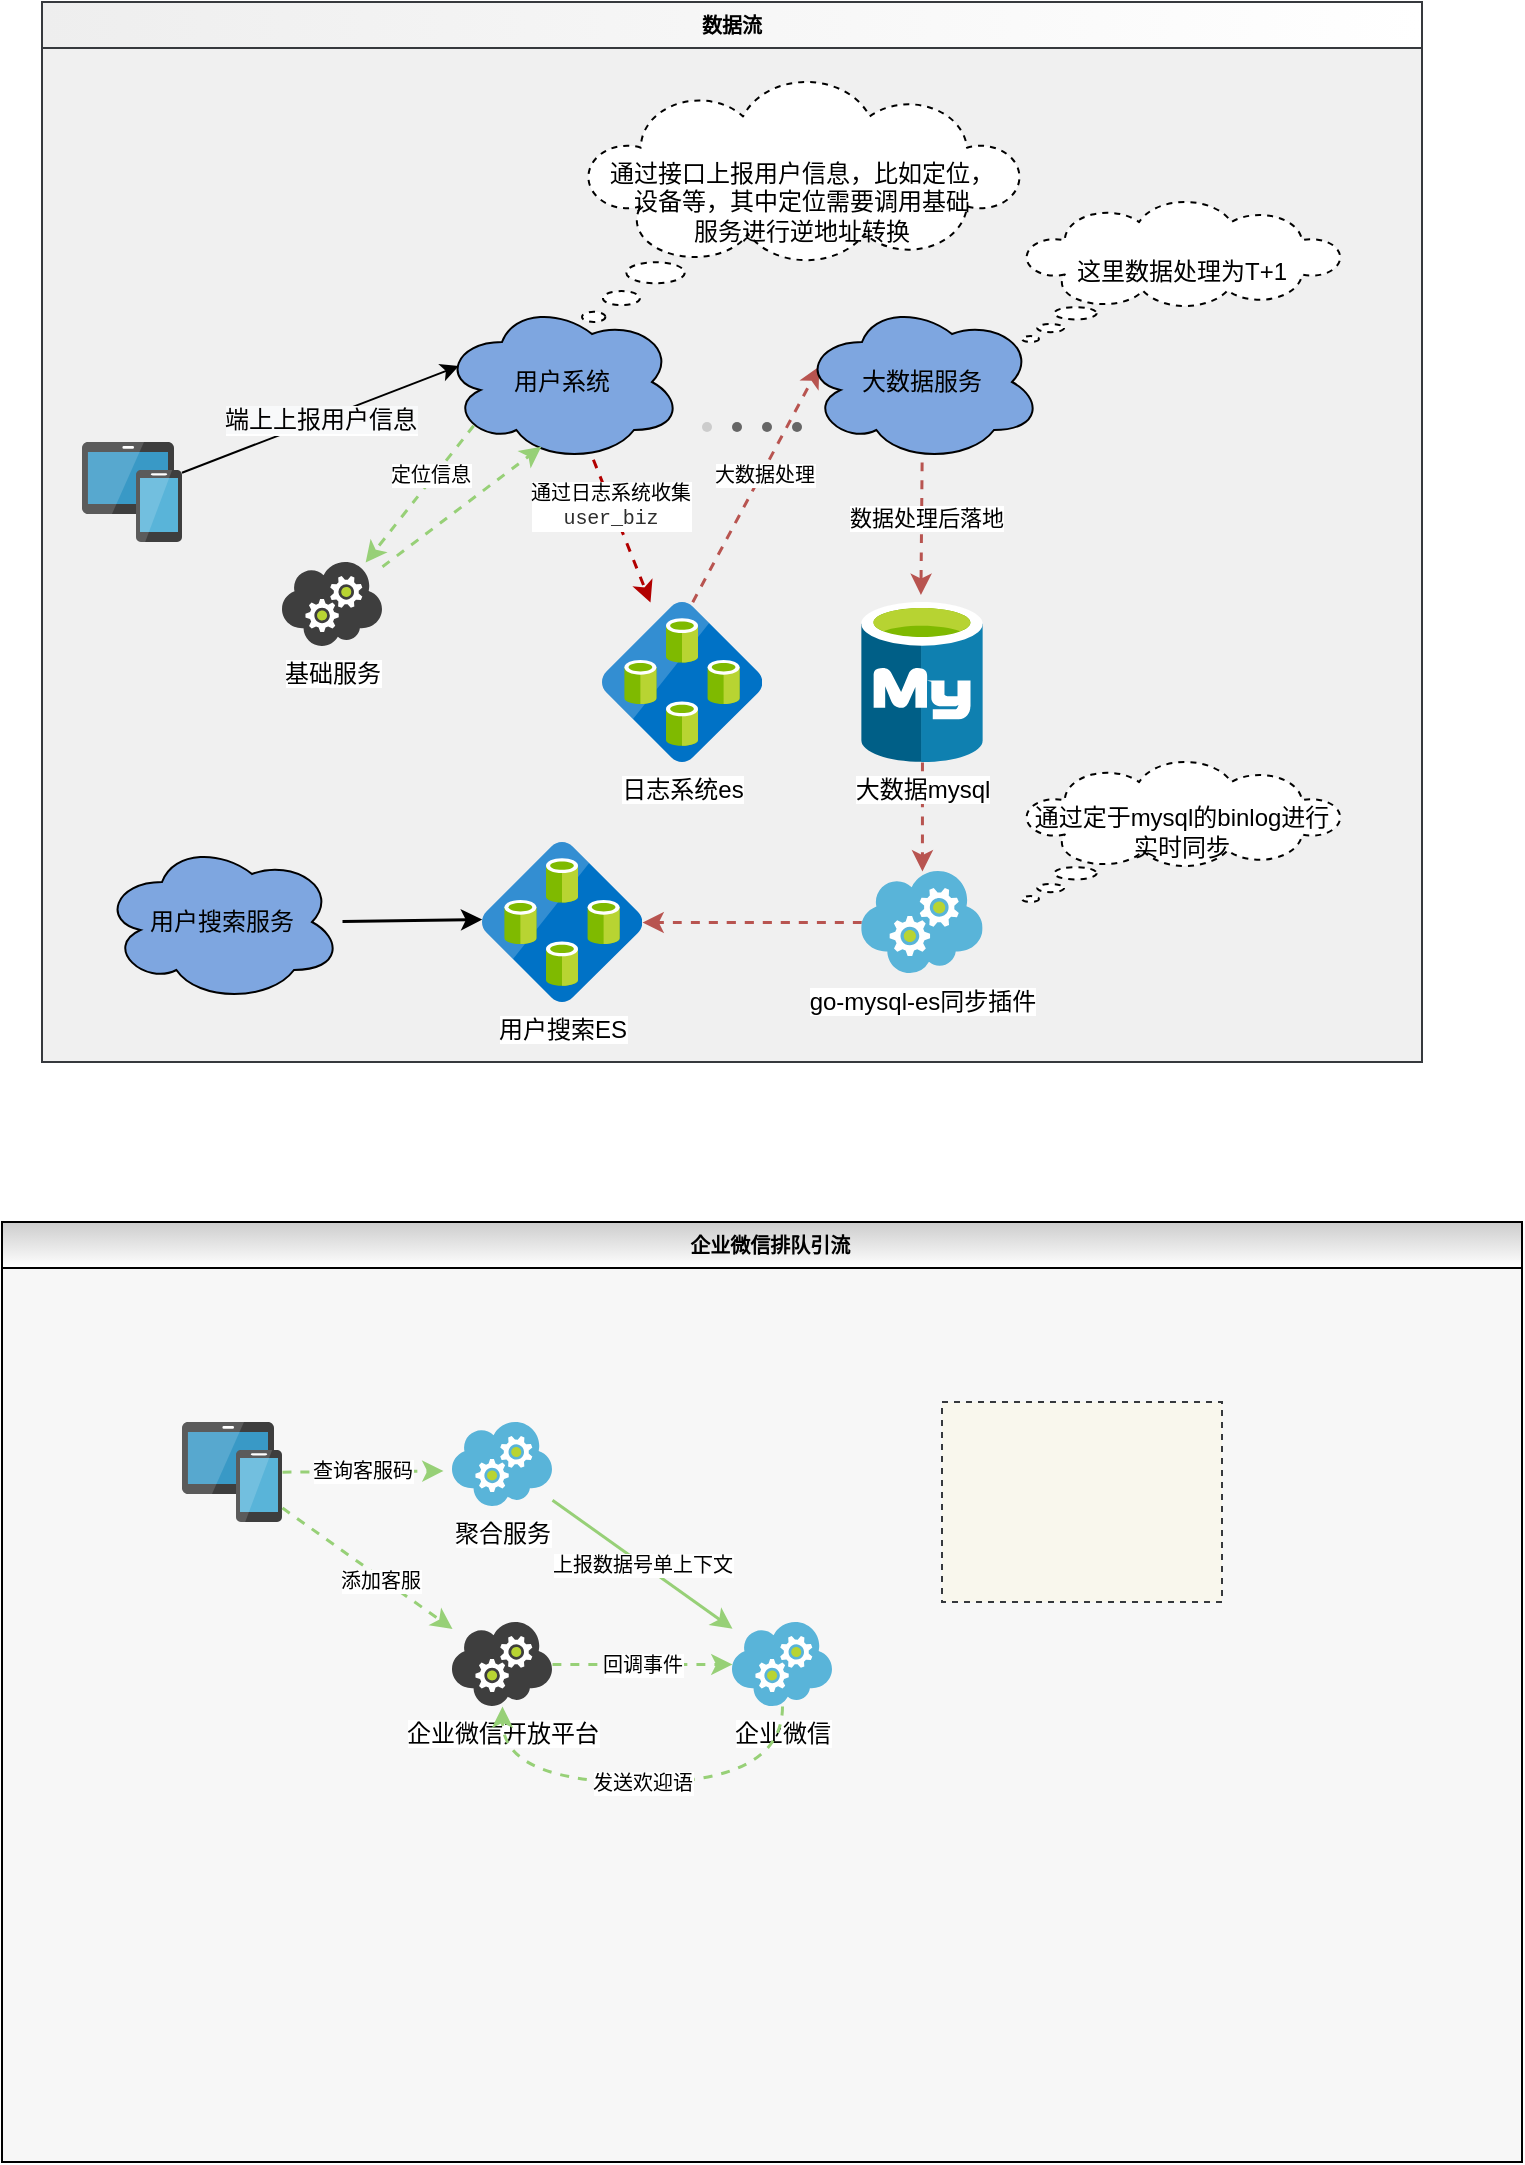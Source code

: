 <mxfile version="19.0.3" type="device"><diagram id="5ELRszYO8C1h0JJzNTCh" name="第 1 页"><mxGraphModel dx="791" dy="591" grid="1" gridSize="10" guides="1" tooltips="1" connect="1" arrows="1" fold="1" page="1" pageScale="1" pageWidth="3300" pageHeight="4681" background="none" math="0" shadow="0"><root><mxCell id="0"/><mxCell id="1" parent="0"/><mxCell id="WSn1wI4g_E6U5KO4R4vN-63" value="数据流" style="swimlane;fontSize=10;fillColor=#eeeeee;swimlaneFillColor=#F0F0F0;strokeColor=#36393d;gradientColor=#ffffff;gradientDirection=east;rounded=0;" vertex="1" parent="1"><mxGeometry x="160" y="160" width="690" height="530" as="geometry"><mxRectangle x="160" y="160" width="80" height="23" as="alternateBounds"/></mxGeometry></mxCell><mxCell id="WSn1wI4g_E6U5KO4R4vN-22" style="edgeStyle=none;orthogonalLoop=1;jettySize=auto;html=1;strokeWidth=1.5;fontSize=8;rounded=0;noJump=0;fillColor=#e51400;strokeColor=#B20000;dashed=1;curved=1;" edge="1" parent="1" source="WSn1wI4g_E6U5KO4R4vN-1" target="WSn1wI4g_E6U5KO4R4vN-31"><mxGeometry relative="1" as="geometry"><mxPoint x="420" y="450" as="targetPoint"/></mxGeometry></mxCell><mxCell id="WSn1wI4g_E6U5KO4R4vN-23" value="通过日志系统收集&lt;br style=&quot;font-size: 10px;&quot;&gt;&lt;span style=&quot;color: rgb(45, 45, 45); font-family: &amp;quot;Roboto Mono&amp;quot;, Consolas, Menlo, Courier, monospace; font-size: 10px; letter-spacing: -0.07px; text-align: start;&quot;&gt;user_biz&lt;/span&gt;" style="edgeLabel;html=1;align=center;verticalAlign=middle;resizable=0;points=[];fontSize=10;rounded=0;" vertex="1" connectable="0" parent="WSn1wI4g_E6U5KO4R4vN-22"><mxGeometry x="-0.35" y="-1" relative="1" as="geometry"><mxPoint as="offset"/></mxGeometry></mxCell><mxCell id="WSn1wI4g_E6U5KO4R4vN-50" style="edgeStyle=none;rounded=0;orthogonalLoop=1;jettySize=auto;html=1;exitX=0.13;exitY=0.77;exitDx=0;exitDy=0;exitPerimeter=0;shadow=0;fontSize=10;startFill=1;endFill=1;strokeColor=#97D077;strokeWidth=1.5;dashed=1;curved=1;" edge="1" parent="1" source="WSn1wI4g_E6U5KO4R4vN-1" target="WSn1wI4g_E6U5KO4R4vN-49"><mxGeometry relative="1" as="geometry"/></mxCell><mxCell id="WSn1wI4g_E6U5KO4R4vN-52" value="定位信息" style="edgeLabel;html=1;align=center;verticalAlign=middle;resizable=0;points=[];fontSize=10;rounded=0;" vertex="1" connectable="0" parent="WSn1wI4g_E6U5KO4R4vN-50"><mxGeometry x="-0.251" y="-2" relative="1" as="geometry"><mxPoint as="offset"/></mxGeometry></mxCell><mxCell id="WSn1wI4g_E6U5KO4R4vN-1" value="用户系统" style="ellipse;shape=cloud;whiteSpace=wrap;html=1;fillColor=#7EA6E0;rounded=0;" vertex="1" parent="1"><mxGeometry x="360" y="310" width="120" height="80" as="geometry"/></mxCell><mxCell id="WSn1wI4g_E6U5KO4R4vN-15" value="&lt;span style=&quot;font-size: 12px; background-color: rgb(248, 249, 250);&quot;&gt;端上上报用户信息&lt;/span&gt;" style="rounded=0;orthogonalLoop=1;jettySize=auto;html=1;entryX=0.07;entryY=0.4;entryDx=0;entryDy=0;entryPerimeter=0;startFill=1;endFill=1;curved=1;" edge="1" parent="1" source="WSn1wI4g_E6U5KO4R4vN-7" target="WSn1wI4g_E6U5KO4R4vN-1"><mxGeometry relative="1" as="geometry"/></mxCell><mxCell id="WSn1wI4g_E6U5KO4R4vN-7" value="" style="aspect=fixed;html=1;points=[];align=center;image;fontSize=12;image=img/lib/mscae/Devices_Groups.svg;fillColor=#CCCCCC;rounded=0;" vertex="1" parent="1"><mxGeometry x="180" y="380" width="50" height="50" as="geometry"/></mxCell><mxCell id="WSn1wI4g_E6U5KO4R4vN-25" style="edgeStyle=none;rounded=0;orthogonalLoop=1;jettySize=auto;html=1;entryX=0.07;entryY=0.4;entryDx=0;entryDy=0;entryPerimeter=0;fillColor=#f8cecc;strokeColor=#b85450;dashed=1;strokeWidth=1.5;exitX=0.564;exitY=-0.002;exitDx=0;exitDy=0;exitPerimeter=0;curved=1;" edge="1" parent="1" source="WSn1wI4g_E6U5KO4R4vN-31" target="WSn1wI4g_E6U5KO4R4vN-24"><mxGeometry relative="1" as="geometry"><mxPoint x="450" y="455.421" as="sourcePoint"/></mxGeometry></mxCell><mxCell id="WSn1wI4g_E6U5KO4R4vN-26" value="大数据处理" style="edgeLabel;html=1;align=center;verticalAlign=middle;resizable=0;points=[];fontSize=10;rounded=0;" vertex="1" connectable="0" parent="WSn1wI4g_E6U5KO4R4vN-25"><mxGeometry x="0.089" y="-1" relative="1" as="geometry"><mxPoint as="offset"/></mxGeometry></mxCell><mxCell id="WSn1wI4g_E6U5KO4R4vN-28" style="edgeStyle=none;rounded=0;orthogonalLoop=1;jettySize=auto;html=1;entryX=0.487;entryY=-0.047;entryDx=0;entryDy=0;entryPerimeter=0;strokeColor=#b85450;fillColor=#f8cecc;dashed=1;strokeWidth=1.5;curved=1;" edge="1" parent="1" source="WSn1wI4g_E6U5KO4R4vN-24" target="WSn1wI4g_E6U5KO4R4vN-30"><mxGeometry relative="1" as="geometry"><mxPoint x="600" y="450" as="targetPoint"/></mxGeometry></mxCell><mxCell id="WSn1wI4g_E6U5KO4R4vN-29" value="数据处理后落地" style="edgeLabel;html=1;align=center;verticalAlign=middle;resizable=0;points=[];rounded=0;" vertex="1" connectable="0" parent="WSn1wI4g_E6U5KO4R4vN-28"><mxGeometry x="-0.167" y="2" relative="1" as="geometry"><mxPoint as="offset"/></mxGeometry></mxCell><mxCell id="WSn1wI4g_E6U5KO4R4vN-24" value="大数据服务" style="ellipse;shape=cloud;whiteSpace=wrap;html=1;fillColor=#7EA6E0;rounded=0;" vertex="1" parent="1"><mxGeometry x="540" y="310" width="120" height="80" as="geometry"/></mxCell><mxCell id="WSn1wI4g_E6U5KO4R4vN-36" style="edgeStyle=none;rounded=0;orthogonalLoop=1;jettySize=auto;html=1;strokeColor=#b85450;fillColor=#f8cecc;dashed=1;strokeWidth=1.5;curved=1;" edge="1" parent="1" source="WSn1wI4g_E6U5KO4R4vN-30" target="WSn1wI4g_E6U5KO4R4vN-35"><mxGeometry relative="1" as="geometry"/></mxCell><mxCell id="WSn1wI4g_E6U5KO4R4vN-30" value="大数据mysql" style="aspect=fixed;html=1;points=[];align=center;image;fontSize=12;image=img/lib/mscae/Azure_Database_for_MySQL_servers.svg;fillColor=#CCCCCC;rounded=0;" vertex="1" parent="1"><mxGeometry x="569.6" y="460" width="60.8" height="80" as="geometry"/></mxCell><mxCell id="WSn1wI4g_E6U5KO4R4vN-31" value="日志系统es" style="aspect=fixed;html=1;points=[];align=center;image;fontSize=12;image=img/lib/mscae/Elastic_Database_Pools.svg;fillColor=#CCCCCC;rounded=0;" vertex="1" parent="1"><mxGeometry x="440" y="460" width="80" height="80" as="geometry"/></mxCell><mxCell id="WSn1wI4g_E6U5KO4R4vN-34" value="用户搜索ES" style="aspect=fixed;html=1;points=[];align=center;image;fontSize=12;image=img/lib/mscae/Elastic_Database_Pools.svg;fillColor=#CCCCCC;rounded=0;" vertex="1" parent="1"><mxGeometry x="380" y="580" width="80" height="80" as="geometry"/></mxCell><mxCell id="WSn1wI4g_E6U5KO4R4vN-37" style="edgeStyle=none;rounded=0;orthogonalLoop=1;jettySize=auto;html=1;strokeColor=#b85450;fillColor=#f8cecc;dashed=1;strokeWidth=1.5;curved=1;" edge="1" parent="1" source="WSn1wI4g_E6U5KO4R4vN-35" target="WSn1wI4g_E6U5KO4R4vN-34"><mxGeometry relative="1" as="geometry"/></mxCell><mxCell id="WSn1wI4g_E6U5KO4R4vN-35" value="go-mysql-es同步插件" style="aspect=fixed;html=1;points=[];align=center;image;fontSize=12;image=img/lib/mscae/Cloud_Services_Classic.svg;fillColor=#CCCCCC;rounded=0;" vertex="1" parent="1"><mxGeometry x="569.6" y="594.5" width="60.71" height="51" as="geometry"/></mxCell><mxCell id="WSn1wI4g_E6U5KO4R4vN-45" style="edgeStyle=none;rounded=0;orthogonalLoop=1;jettySize=auto;html=1;entryX=-0.002;entryY=0.482;entryDx=0;entryDy=0;entryPerimeter=0;shadow=0;fontSize=10;startFill=1;endFill=1;strokeWidth=1.5;curved=1;" edge="1" parent="1" source="WSn1wI4g_E6U5KO4R4vN-38" target="WSn1wI4g_E6U5KO4R4vN-34"><mxGeometry relative="1" as="geometry"/></mxCell><mxCell id="WSn1wI4g_E6U5KO4R4vN-38" value="用户搜索服务" style="ellipse;shape=cloud;whiteSpace=wrap;html=1;fillColor=#7EA6E0;rounded=0;" vertex="1" parent="1"><mxGeometry x="190" y="580" width="120" height="80" as="geometry"/></mxCell><mxCell id="WSn1wI4g_E6U5KO4R4vN-40" value="通过定于mysql的binlog进行实时同步" style="whiteSpace=wrap;html=1;shape=mxgraph.basic.cloud_callout;dashed=1;rounded=0;" vertex="1" parent="1"><mxGeometry x="650" y="540" width="160" height="70" as="geometry"/></mxCell><mxCell id="WSn1wI4g_E6U5KO4R4vN-51" style="edgeStyle=none;rounded=0;orthogonalLoop=1;jettySize=auto;html=1;entryX=0.412;entryY=0.901;entryDx=0;entryDy=0;entryPerimeter=0;shadow=0;fontSize=10;startFill=1;endFill=1;strokeColor=#97D077;strokeWidth=1.5;dashed=1;curved=1;" edge="1" parent="1" source="WSn1wI4g_E6U5KO4R4vN-49" target="WSn1wI4g_E6U5KO4R4vN-1"><mxGeometry relative="1" as="geometry"/></mxCell><mxCell id="WSn1wI4g_E6U5KO4R4vN-49" value="基础服务" style="aspect=fixed;html=1;points=[];align=center;image;fontSize=12;image=img/lib/mscae/Cloud_Service.svg;fillColor=#7EA6E0;rounded=0;" vertex="1" parent="1"><mxGeometry x="280" y="440" width="50" height="42" as="geometry"/></mxCell><mxCell id="WSn1wI4g_E6U5KO4R4vN-60" value="这里数据处理为T+1" style="whiteSpace=wrap;html=1;shape=mxgraph.basic.cloud_callout;dashed=1;rounded=0;" vertex="1" parent="1"><mxGeometry x="650" y="260" width="160" height="70" as="geometry"/></mxCell><mxCell id="WSn1wI4g_E6U5KO4R4vN-53" value="通过接口上报用户信息，比如定位，&lt;br&gt;设备等，其中定位需要调用基础&lt;br&gt;服务进行逆地址转换" style="whiteSpace=wrap;html=1;shape=mxgraph.basic.cloud_callout;fillColor=#FFFFFF;dashed=1;rounded=0;" vertex="1" parent="1"><mxGeometry x="430" y="200" width="220" height="120" as="geometry"/></mxCell><mxCell id="WSn1wI4g_E6U5KO4R4vN-66" value="" style="verticalLabelPosition=bottom;verticalAlign=top;html=1;shadow=0;dashed=0;strokeWidth=1;shape=mxgraph.ios.iPageControl;fillColor=#666666;strokeColor=#cccccc;fontSize=10;rounded=0;" vertex="1" parent="1"><mxGeometry x="490" y="370" width="50" height="5" as="geometry"/></mxCell><mxCell id="WSn1wI4g_E6U5KO4R4vN-91" value="" style="group;rounded=0;" vertex="1" connectable="0" parent="1"><mxGeometry x="140" y="770" width="760" height="470" as="geometry"/></mxCell><mxCell id="WSn1wI4g_E6U5KO4R4vN-64" value="   企业微信排队引流" style="swimlane;fontSize=10;fillColor=#CCCCCC;gradientColor=#ffffff;gradientDirection=south;swimlaneFillColor=#F7F7F7;rounded=0;shadow=0;container=1;" vertex="1" parent="WSn1wI4g_E6U5KO4R4vN-91"><mxGeometry width="760" height="470" as="geometry"><mxRectangle width="80" height="23" as="alternateBounds"/></mxGeometry></mxCell><mxCell id="WSn1wI4g_E6U5KO4R4vN-73" value="聚合服务" style="aspect=fixed;html=1;points=[];align=center;image;fontSize=12;image=img/lib/mscae/Cloud_Services_Classic.svg;fillColor=#CCCCCC;gradientColor=#ffffff;gradientDirection=south;rounded=0;" vertex="1" parent="WSn1wI4g_E6U5KO4R4vN-64"><mxGeometry x="225" y="100" width="50" height="42" as="geometry"/></mxCell><mxCell id="WSn1wI4g_E6U5KO4R4vN-94" value="" style="text;html=1;strokeColor=#36393d;fillColor=#f9f7ed;align=left;verticalAlign=middle;whiteSpace=wrap;rounded=0;shadow=0;glass=0;labelBackgroundColor=none;labelBorderColor=none;fontSize=10;dashed=1;" vertex="1" parent="WSn1wI4g_E6U5KO4R4vN-64"><mxGeometry x="470" y="90" width="140" height="100" as="geometry"/></mxCell><mxCell id="WSn1wI4g_E6U5KO4R4vN-67" value="" style="aspect=fixed;html=1;points=[];align=center;image;fontSize=12;image=img/lib/mscae/Devices_Groups.svg;fillColor=#CCCCCC;gradientColor=#ffffff;gradientDirection=south;container=0;rounded=0;" vertex="1" parent="WSn1wI4g_E6U5KO4R4vN-91"><mxGeometry x="90" y="100" width="50" height="50" as="geometry"/></mxCell><mxCell id="WSn1wI4g_E6U5KO4R4vN-70" value="企业微信" style="aspect=fixed;html=1;points=[];align=center;image;fontSize=12;image=img/lib/mscae/Cloud_Services_Classic.svg;fillColor=#CCCCCC;gradientColor=#ffffff;gradientDirection=south;rounded=0;" vertex="1" parent="WSn1wI4g_E6U5KO4R4vN-91"><mxGeometry x="365" y="200" width="50" height="42" as="geometry"/></mxCell><mxCell id="WSn1wI4g_E6U5KO4R4vN-71" value="企业微信开放平台" style="aspect=fixed;html=1;points=[];align=center;image;fontSize=12;image=img/lib/mscae/Cloud_Service.svg;fillColor=#CCCCCC;gradientColor=#ffffff;gradientDirection=south;rounded=0;" vertex="1" parent="WSn1wI4g_E6U5KO4R4vN-91"><mxGeometry x="225" y="200" width="50" height="42" as="geometry"/></mxCell><mxCell id="WSn1wI4g_E6U5KO4R4vN-80" value="回调事件" style="edgeStyle=none;rounded=0;orthogonalLoop=1;jettySize=auto;html=1;shadow=0;dashed=1;fontSize=10;startFill=1;endFill=1;strokeColor=#97D077;strokeWidth=1.5;curved=1;" edge="1" parent="WSn1wI4g_E6U5KO4R4vN-91" source="WSn1wI4g_E6U5KO4R4vN-71" target="WSn1wI4g_E6U5KO4R4vN-70"><mxGeometry relative="1" as="geometry"/></mxCell><mxCell id="WSn1wI4g_E6U5KO4R4vN-78" style="edgeStyle=none;rounded=0;orthogonalLoop=1;jettySize=auto;html=1;shadow=0;dashed=1;fontSize=10;startFill=1;endFill=1;strokeColor=#97D077;strokeWidth=1.5;curved=1;" edge="1" parent="WSn1wI4g_E6U5KO4R4vN-91" source="WSn1wI4g_E6U5KO4R4vN-67" target="WSn1wI4g_E6U5KO4R4vN-71"><mxGeometry relative="1" as="geometry"/></mxCell><mxCell id="WSn1wI4g_E6U5KO4R4vN-79" value="添加客服" style="edgeLabel;html=1;align=center;verticalAlign=middle;resizable=0;points=[];fontSize=10;rounded=0;" vertex="1" connectable="0" parent="WSn1wI4g_E6U5KO4R4vN-78"><mxGeometry x="0.157" y="-1" relative="1" as="geometry"><mxPoint as="offset"/></mxGeometry></mxCell><mxCell id="WSn1wI4g_E6U5KO4R4vN-82" value="发送欢迎语" style="edgeStyle=orthogonalEdgeStyle;rounded=0;orthogonalLoop=1;jettySize=auto;html=1;shadow=0;dashed=1;fontSize=10;startFill=1;endFill=1;strokeColor=#97D077;strokeWidth=1.5;curved=1;" edge="1" parent="WSn1wI4g_E6U5KO4R4vN-91" source="WSn1wI4g_E6U5KO4R4vN-70" target="WSn1wI4g_E6U5KO4R4vN-71"><mxGeometry relative="1" as="geometry"><mxPoint x="335" y="280" as="targetPoint"/><Array as="points"><mxPoint x="390" y="280"/><mxPoint x="250" y="280"/></Array></mxGeometry></mxCell><mxCell id="WSn1wI4g_E6U5KO4R4vN-74" style="edgeStyle=none;rounded=0;orthogonalLoop=1;jettySize=auto;html=1;entryX=-0.09;entryY=0.577;entryDx=0;entryDy=0;entryPerimeter=0;shadow=0;dashed=1;fontSize=10;startFill=1;endFill=1;strokeColor=#97D077;strokeWidth=1.5;curved=1;" edge="1" parent="WSn1wI4g_E6U5KO4R4vN-91" source="WSn1wI4g_E6U5KO4R4vN-67" target="WSn1wI4g_E6U5KO4R4vN-73"><mxGeometry relative="1" as="geometry"/></mxCell><mxCell id="WSn1wI4g_E6U5KO4R4vN-77" value="查询客服码" style="edgeLabel;html=1;align=center;verticalAlign=middle;resizable=0;points=[];fontSize=10;rounded=0;" vertex="1" connectable="0" parent="WSn1wI4g_E6U5KO4R4vN-74"><mxGeometry x="-0.004" y="1" relative="1" as="geometry"><mxPoint as="offset"/></mxGeometry></mxCell><mxCell id="WSn1wI4g_E6U5KO4R4vN-92" value="上报数据号单上下文" style="edgeStyle=none;curved=1;orthogonalLoop=1;jettySize=auto;html=1;shadow=0;fontSize=10;startArrow=none;startFill=0;endFill=1;strokeColor=#97D077;strokeWidth=1.5;elbow=vertical;" edge="1" parent="WSn1wI4g_E6U5KO4R4vN-91" source="WSn1wI4g_E6U5KO4R4vN-73" target="WSn1wI4g_E6U5KO4R4vN-70"><mxGeometry relative="1" as="geometry"/></mxCell></root></mxGraphModel></diagram></mxfile>